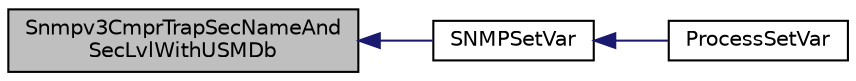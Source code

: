 digraph "Snmpv3CmprTrapSecNameAndSecLvlWithUSMDb"
{
  edge [fontname="Helvetica",fontsize="10",labelfontname="Helvetica",labelfontsize="10"];
  node [fontname="Helvetica",fontsize="10",shape=record];
  rankdir="LR";
  Node1 [label="Snmpv3CmprTrapSecNameAnd\lSecLvlWithUSMDb",height=0.2,width=0.4,color="black", fillcolor="grey75", style="filled", fontcolor="black"];
  Node1 -> Node2 [dir="back",color="midnightblue",fontsize="10",style="solid"];
  Node2 [label="SNMPSetVar",height=0.2,width=0.4,color="black", fillcolor="white", style="filled",URL="$_custom_s_n_m_p_app_8c.html#a62be29a5435e2690bf8253f2be39d71e"];
  Node2 -> Node3 [dir="back",color="midnightblue",fontsize="10",style="solid"];
  Node3 [label="ProcessSetVar",height=0.2,width=0.4,color="black", fillcolor="white", style="filled",URL="$_s_n_m_p_8c.html#a14c721f6097f49f91403036cae991f03"];
}
